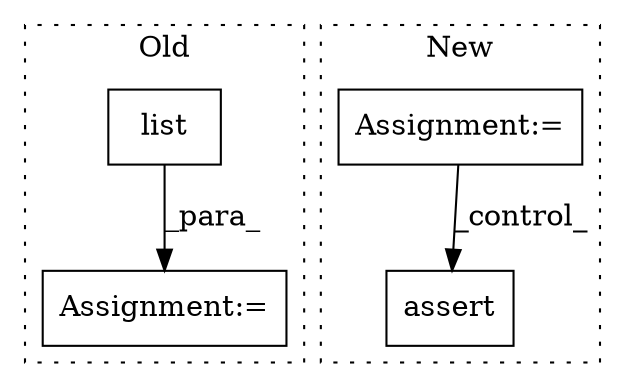 digraph G {
subgraph cluster0 {
1 [label="list" a="32" s="5585,5609" l="5,1" shape="box"];
3 [label="Assignment:=" a="7" s="5584" l="1" shape="box"];
label = "Old";
style="dotted";
}
subgraph cluster1 {
2 [label="assert" a="6" s="8049" l="7" shape="box"];
4 [label="Assignment:=" a="7" s="7844" l="59" shape="box"];
label = "New";
style="dotted";
}
1 -> 3 [label="_para_"];
4 -> 2 [label="_control_"];
}